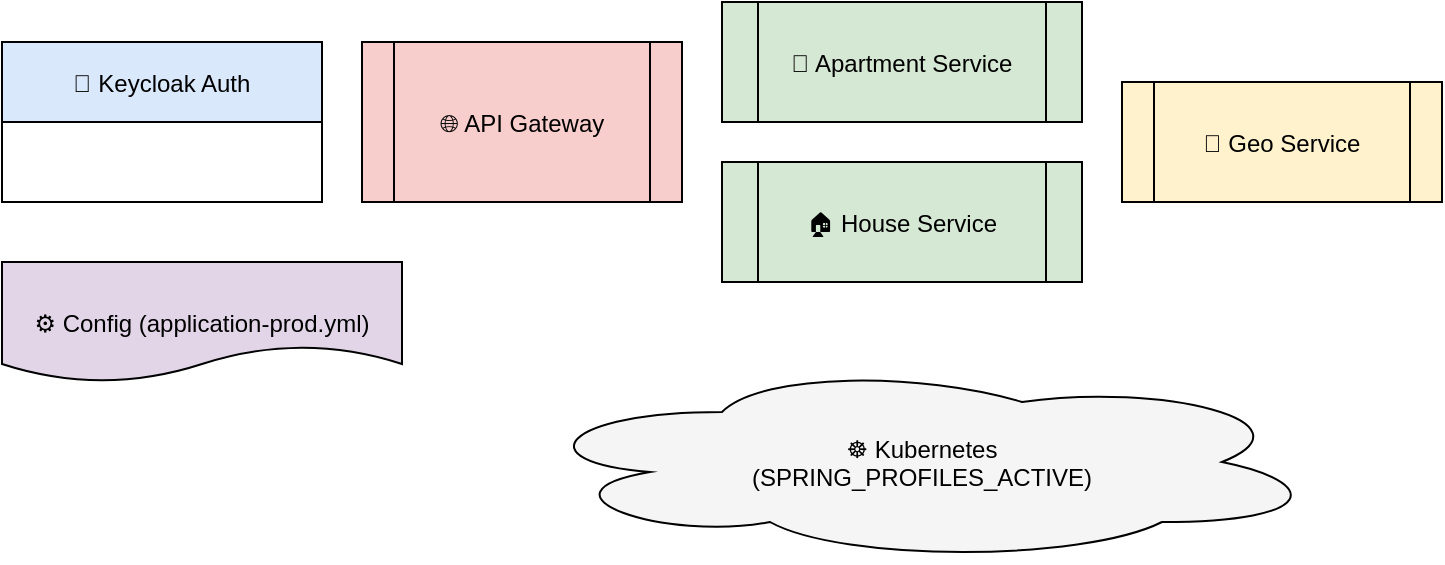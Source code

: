<?xml version='1.0' encoding='utf-8'?>
<mxfile><diagram name="Immobilien Microservices"><mxGraphModel dx="1222" dy="717" grid="1" gridSize="10" guides="1" tooltips="1" connect="1" arrows="1" fold="1" page="1" pageScale="1" pageWidth="827" pageHeight="1169" math="0" shadow="0"><root><mxCell id="0" /><mxCell id="1" parent="0" /><mxCell id="2" value="🔐 Keycloak Auth" style="shape=swimlane;fillColor=#dae8fc" parent="1" vertex="1"><mxGeometry x="40" y="40" width="160" height="80" as="geometry" /></mxCell><mxCell id="3" value="🌐 API Gateway" style="shape=process;fillColor=#f8cecc" parent="1" vertex="1"><mxGeometry x="220" y="40" width="160" height="80" as="geometry" /></mxCell><mxCell id="4" value="🏢 Apartment Service" style="shape=process;fillColor=#d5e8d4" parent="1" vertex="1"><mxGeometry x="400" y="20" width="180" height="60" as="geometry" /></mxCell><mxCell id="5" value="🏠 House Service" style="shape=process;fillColor=#d5e8d4" parent="1" vertex="1"><mxGeometry x="400" y="100" width="180" height="60" as="geometry" /></mxCell><mxCell id="6" value="📍 Geo Service" style="shape=process;fillColor=#fff2cc" parent="1" vertex="1"><mxGeometry x="600" y="60" width="160" height="60" as="geometry" /></mxCell><mxCell id="7" value="⚙️ Config (application-prod.yml)" style="shape=document;fillColor=#e1d5e7" parent="1" vertex="1"><mxGeometry x="40" y="150" width="200" height="60" as="geometry" /></mxCell><mxCell id="8" value="☸️ Kubernetes&#10;(SPRING_PROFILES_ACTIVE)" style="shape=cloud;fillColor=#f5f5f5" parent="1" vertex="1"><mxGeometry x="300" y="200" width="400" height="100" as="geometry" /></mxCell></root></mxGraphModel></diagram></mxfile>